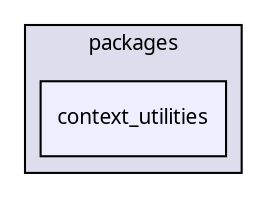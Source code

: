 digraph "packages/gui/packages/context/packages/context_utilities/" {
  compound=true
  node [ fontsize="10", fontname="FreeSans.ttf"];
  edge [ labelfontsize="10", labelfontname="FreeSans.ttf"];
  subgraph clusterdir_54f0b299ec084911b5576f0b5f0e8688 {
    graph [ bgcolor="#ddddee", pencolor="black", label="packages" fontname="FreeSans.ttf", fontsize="10", URL="dir_54f0b299ec084911b5576f0b5f0e8688.html"]
  dir_e6acffdcdb32967e88e06419f993e07f [shape=box, label="context_utilities", style="filled", fillcolor="#eeeeff", pencolor="black", URL="dir_e6acffdcdb32967e88e06419f993e07f.html"];
  }
}
